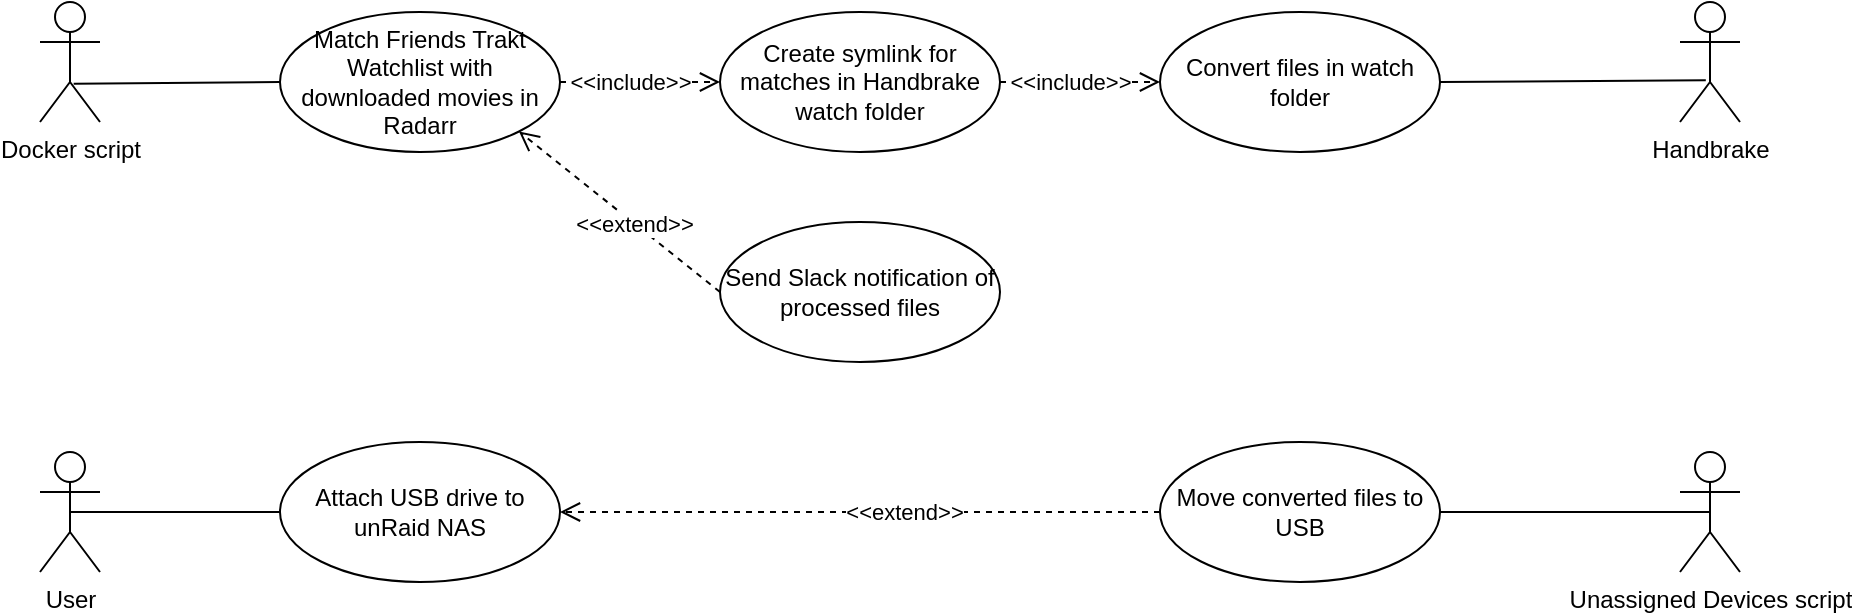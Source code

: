 <mxfile version="20.2.8" type="github">
  <diagram id="KX5i_yzqqluhp9rm0kMS" name="Page-1">
    <mxGraphModel dx="1186" dy="540" grid="1" gridSize="10" guides="1" tooltips="1" connect="1" arrows="1" fold="1" page="1" pageScale="1" pageWidth="850" pageHeight="1100" math="0" shadow="0">
      <root>
        <mxCell id="0" />
        <mxCell id="1" parent="0" />
        <mxCell id="J65Vx8tfwJLfjUJS7pAZ-1" value="&lt;div&gt;Handbrake&lt;/div&gt;" style="shape=umlActor;verticalLabelPosition=bottom;labelBackgroundColor=#ffffff;verticalAlign=top;html=1;" vertex="1" parent="1">
          <mxGeometry x="850" y="30" width="30" height="60" as="geometry" />
        </mxCell>
        <mxCell id="J65Vx8tfwJLfjUJS7pAZ-2" value="Docker script" style="shape=umlActor;verticalLabelPosition=bottom;labelBackgroundColor=#ffffff;verticalAlign=top;html=1;" vertex="1" parent="1">
          <mxGeometry x="30" y="30" width="30" height="60" as="geometry" />
        </mxCell>
        <mxCell id="J65Vx8tfwJLfjUJS7pAZ-3" value="Match Friends Trakt Watchlist with downloaded movies in Radarr" style="ellipse;whiteSpace=wrap;html=1;" vertex="1" parent="1">
          <mxGeometry x="150" y="35" width="140" height="70" as="geometry" />
        </mxCell>
        <mxCell id="J65Vx8tfwJLfjUJS7pAZ-4" style="edgeStyle=none;rounded=0;html=1;exitX=0.561;exitY=0.681;exitPerimeter=0;startArrow=none;startFill=0;endArrow=none;endFill=0;jettySize=auto;orthogonalLoop=1;strokeWidth=1;exitDx=0;exitDy=0;entryX=0;entryY=0.5;entryDx=0;entryDy=0;" edge="1" parent="1" source="J65Vx8tfwJLfjUJS7pAZ-2" target="J65Vx8tfwJLfjUJS7pAZ-3">
          <mxGeometry relative="1" as="geometry">
            <mxPoint x="45" y="145" as="sourcePoint" />
            <mxPoint x="120" y="60" as="targetPoint" />
          </mxGeometry>
        </mxCell>
        <mxCell id="J65Vx8tfwJLfjUJS7pAZ-5" value="Create symlink for matches in Handbrake watch folder" style="ellipse;whiteSpace=wrap;html=1;" vertex="1" parent="1">
          <mxGeometry x="370" y="35" width="140" height="70" as="geometry" />
        </mxCell>
        <mxCell id="J65Vx8tfwJLfjUJS7pAZ-6" value="Convert files in watch folder" style="ellipse;whiteSpace=wrap;html=1;" vertex="1" parent="1">
          <mxGeometry x="590" y="35" width="140" height="70" as="geometry" />
        </mxCell>
        <mxCell id="J65Vx8tfwJLfjUJS7pAZ-7" style="edgeStyle=none;rounded=0;html=1;exitX=0.43;exitY=0.652;exitPerimeter=0;entryX=1;entryY=0.5;startArrow=none;startFill=0;endArrow=none;endFill=0;jettySize=auto;orthogonalLoop=1;strokeWidth=1;entryDx=0;entryDy=0;exitDx=0;exitDy=0;" edge="1" parent="1" source="J65Vx8tfwJLfjUJS7pAZ-1" target="J65Vx8tfwJLfjUJS7pAZ-6">
          <mxGeometry relative="1" as="geometry">
            <mxPoint x="875.0" y="-220" as="sourcePoint" />
            <mxPoint x="719.497" y="-69.749" as="targetPoint" />
          </mxGeometry>
        </mxCell>
        <mxCell id="J65Vx8tfwJLfjUJS7pAZ-8" value="&amp;lt;&amp;lt;include&amp;gt;&amp;gt;" style="html=1;verticalAlign=middle;endArrow=open;dashed=1;endSize=8;exitX=1;exitY=0.5;exitDx=0;exitDy=0;entryX=0;entryY=0.5;entryDx=0;entryDy=0;" edge="1" parent="1" source="J65Vx8tfwJLfjUJS7pAZ-3" target="J65Vx8tfwJLfjUJS7pAZ-5">
          <mxGeometry x="-0.143" relative="1" as="geometry">
            <mxPoint x="300" y="-45.5" as="sourcePoint" />
            <mxPoint x="490" y="-45" as="targetPoint" />
            <mxPoint as="offset" />
          </mxGeometry>
        </mxCell>
        <mxCell id="J65Vx8tfwJLfjUJS7pAZ-9" value="&amp;lt;&amp;lt;include&amp;gt;&amp;gt;" style="html=1;verticalAlign=middle;endArrow=open;dashed=1;endSize=8;exitX=1;exitY=0.5;entryX=0;entryY=0.5;entryDx=0;entryDy=0;exitDx=0;exitDy=0;" edge="1" parent="1" source="J65Vx8tfwJLfjUJS7pAZ-5" target="J65Vx8tfwJLfjUJS7pAZ-6">
          <mxGeometry x="-0.143" relative="1" as="geometry">
            <mxPoint x="300" y="-45.5" as="sourcePoint" />
            <mxPoint x="600.0" y="-45" as="targetPoint" />
            <mxPoint as="offset" />
          </mxGeometry>
        </mxCell>
        <mxCell id="J65Vx8tfwJLfjUJS7pAZ-10" style="edgeStyle=none;rounded=0;html=1;exitX=0.5;exitY=0.5;exitPerimeter=0;entryX=0;entryY=0.5;endArrow=none;endFill=0;jettySize=auto;orthogonalLoop=1;" edge="1" parent="1" source="J65Vx8tfwJLfjUJS7pAZ-11" target="J65Vx8tfwJLfjUJS7pAZ-12">
          <mxGeometry relative="1" as="geometry" />
        </mxCell>
        <mxCell id="J65Vx8tfwJLfjUJS7pAZ-11" value="User" style="shape=umlActor;verticalLabelPosition=bottom;labelBackgroundColor=#ffffff;verticalAlign=top;html=1;" vertex="1" parent="1">
          <mxGeometry x="30" y="255" width="30" height="60" as="geometry" />
        </mxCell>
        <mxCell id="J65Vx8tfwJLfjUJS7pAZ-12" value="Attach USB drive to unRaid NAS" style="ellipse;whiteSpace=wrap;html=1;" vertex="1" parent="1">
          <mxGeometry x="150" y="250" width="140" height="70" as="geometry" />
        </mxCell>
        <mxCell id="J65Vx8tfwJLfjUJS7pAZ-13" value="&amp;lt;&amp;lt;extend&amp;gt;&amp;gt;" style="html=1;verticalAlign=middle;endArrow=open;dashed=1;endSize=8;exitX=0;exitY=0.5;entryX=1;entryY=0.5;entryDx=0;entryDy=0;exitDx=0;exitDy=0;" edge="1" parent="1" source="J65Vx8tfwJLfjUJS7pAZ-15" target="J65Vx8tfwJLfjUJS7pAZ-12">
          <mxGeometry x="-0.143" relative="1" as="geometry">
            <mxPoint x="650" y="314.25" as="sourcePoint" />
            <mxPoint x="350" y="313.75" as="targetPoint" />
            <mxPoint as="offset" />
          </mxGeometry>
        </mxCell>
        <mxCell id="J65Vx8tfwJLfjUJS7pAZ-14" value="&lt;div&gt;Unassigned Devices script&lt;/div&gt;" style="shape=umlActor;verticalLabelPosition=bottom;labelBackgroundColor=#ffffff;verticalAlign=top;html=1;" vertex="1" parent="1">
          <mxGeometry x="850" y="255" width="30" height="60" as="geometry" />
        </mxCell>
        <mxCell id="J65Vx8tfwJLfjUJS7pAZ-15" value="Move converted files to USB" style="ellipse;whiteSpace=wrap;html=1;" vertex="1" parent="1">
          <mxGeometry x="590" y="250" width="140" height="70" as="geometry" />
        </mxCell>
        <mxCell id="J65Vx8tfwJLfjUJS7pAZ-16" style="edgeStyle=none;rounded=0;html=1;exitX=0.5;exitY=0.5;exitPerimeter=0;entryX=1;entryY=0.5;startArrow=none;startFill=0;endArrow=none;endFill=0;jettySize=auto;orthogonalLoop=1;strokeWidth=1;entryDx=0;entryDy=0;exitDx=0;exitDy=0;" edge="1" parent="1" source="J65Vx8tfwJLfjUJS7pAZ-14" target="J65Vx8tfwJLfjUJS7pAZ-15">
          <mxGeometry relative="1" as="geometry">
            <mxPoint x="872.9" y="139.12" as="sourcePoint" />
            <mxPoint x="740" y="145" as="targetPoint" />
          </mxGeometry>
        </mxCell>
        <mxCell id="J65Vx8tfwJLfjUJS7pAZ-17" value="Send Slack notification of processed files" style="ellipse;whiteSpace=wrap;html=1;" vertex="1" parent="1">
          <mxGeometry x="370" y="140" width="140" height="70" as="geometry" />
        </mxCell>
        <mxCell id="J65Vx8tfwJLfjUJS7pAZ-18" value="&amp;lt;&amp;lt;extend&amp;gt;&amp;gt;" style="html=1;verticalAlign=middle;endArrow=open;dashed=1;endSize=8;exitX=0;exitY=0.5;entryX=1;entryY=1;entryDx=0;entryDy=0;exitDx=0;exitDy=0;" edge="1" parent="1" source="J65Vx8tfwJLfjUJS7pAZ-17" target="J65Vx8tfwJLfjUJS7pAZ-3">
          <mxGeometry x="-0.143" relative="1" as="geometry">
            <mxPoint x="600" y="295" as="sourcePoint" />
            <mxPoint x="300" y="295" as="targetPoint" />
            <mxPoint as="offset" />
          </mxGeometry>
        </mxCell>
      </root>
    </mxGraphModel>
  </diagram>
</mxfile>
